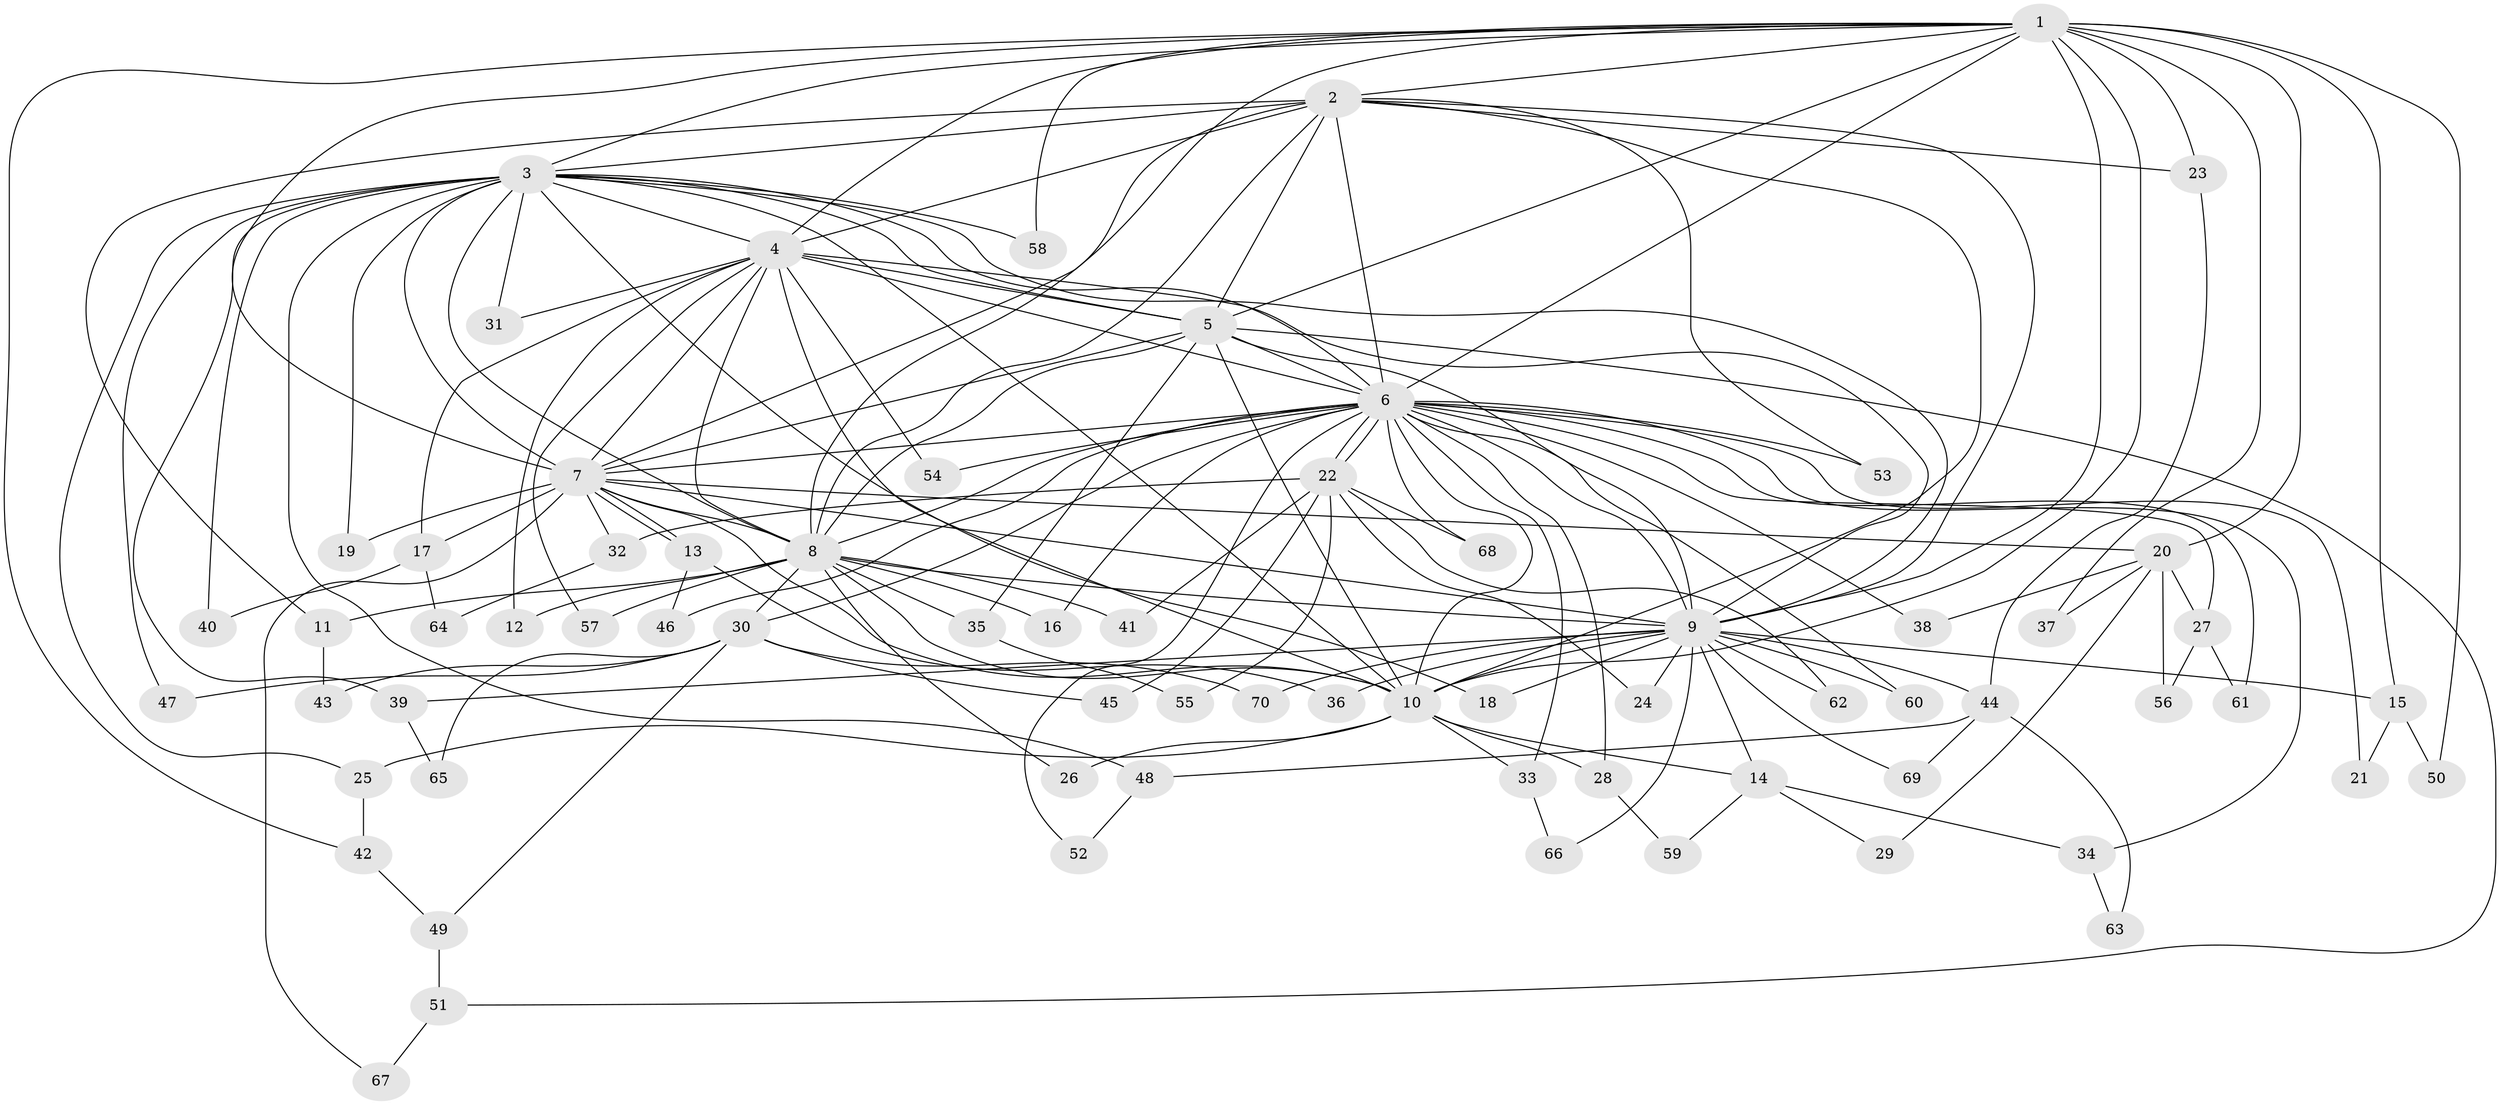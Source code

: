 // coarse degree distribution, {9: 0.02040816326530612, 18: 0.02040816326530612, 14: 0.04081632653061224, 22: 0.02040816326530612, 1: 0.061224489795918366, 4: 0.10204081632653061, 2: 0.5510204081632653, 3: 0.14285714285714285, 8: 0.02040816326530612, 7: 0.02040816326530612}
// Generated by graph-tools (version 1.1) at 2025/46/03/04/25 21:46:54]
// undirected, 70 vertices, 165 edges
graph export_dot {
graph [start="1"]
  node [color=gray90,style=filled];
  1;
  2;
  3;
  4;
  5;
  6;
  7;
  8;
  9;
  10;
  11;
  12;
  13;
  14;
  15;
  16;
  17;
  18;
  19;
  20;
  21;
  22;
  23;
  24;
  25;
  26;
  27;
  28;
  29;
  30;
  31;
  32;
  33;
  34;
  35;
  36;
  37;
  38;
  39;
  40;
  41;
  42;
  43;
  44;
  45;
  46;
  47;
  48;
  49;
  50;
  51;
  52;
  53;
  54;
  55;
  56;
  57;
  58;
  59;
  60;
  61;
  62;
  63;
  64;
  65;
  66;
  67;
  68;
  69;
  70;
  1 -- 2;
  1 -- 3;
  1 -- 4;
  1 -- 5;
  1 -- 6;
  1 -- 7;
  1 -- 8;
  1 -- 9;
  1 -- 10;
  1 -- 15;
  1 -- 20;
  1 -- 23;
  1 -- 37;
  1 -- 42;
  1 -- 50;
  1 -- 58;
  2 -- 3;
  2 -- 4;
  2 -- 5;
  2 -- 6;
  2 -- 7;
  2 -- 8;
  2 -- 9;
  2 -- 10;
  2 -- 11;
  2 -- 23;
  2 -- 53;
  3 -- 4;
  3 -- 5;
  3 -- 6;
  3 -- 7;
  3 -- 8;
  3 -- 9;
  3 -- 10;
  3 -- 18;
  3 -- 19;
  3 -- 25;
  3 -- 31;
  3 -- 39;
  3 -- 40;
  3 -- 47;
  3 -- 48;
  3 -- 58;
  4 -- 5;
  4 -- 6;
  4 -- 7;
  4 -- 8;
  4 -- 9;
  4 -- 10;
  4 -- 12;
  4 -- 17;
  4 -- 31;
  4 -- 54;
  4 -- 57;
  5 -- 6;
  5 -- 7;
  5 -- 8;
  5 -- 9;
  5 -- 10;
  5 -- 35;
  5 -- 51;
  6 -- 7;
  6 -- 8;
  6 -- 9;
  6 -- 10;
  6 -- 16;
  6 -- 21;
  6 -- 22;
  6 -- 22;
  6 -- 27;
  6 -- 28;
  6 -- 30;
  6 -- 33;
  6 -- 34;
  6 -- 38;
  6 -- 46;
  6 -- 52;
  6 -- 53;
  6 -- 54;
  6 -- 60;
  6 -- 61;
  6 -- 68;
  7 -- 8;
  7 -- 9;
  7 -- 10;
  7 -- 13;
  7 -- 13;
  7 -- 17;
  7 -- 19;
  7 -- 20;
  7 -- 32;
  7 -- 67;
  8 -- 9;
  8 -- 10;
  8 -- 11;
  8 -- 12;
  8 -- 16;
  8 -- 26;
  8 -- 30;
  8 -- 35;
  8 -- 41;
  8 -- 57;
  9 -- 10;
  9 -- 14;
  9 -- 15;
  9 -- 18;
  9 -- 24;
  9 -- 36;
  9 -- 39;
  9 -- 44;
  9 -- 60;
  9 -- 62;
  9 -- 66;
  9 -- 69;
  9 -- 70;
  10 -- 14;
  10 -- 25;
  10 -- 26;
  10 -- 28;
  10 -- 33;
  11 -- 43;
  13 -- 36;
  13 -- 46;
  14 -- 29;
  14 -- 34;
  14 -- 59;
  15 -- 21;
  15 -- 50;
  17 -- 40;
  17 -- 64;
  20 -- 27;
  20 -- 29;
  20 -- 37;
  20 -- 38;
  20 -- 56;
  22 -- 24;
  22 -- 32;
  22 -- 41;
  22 -- 45;
  22 -- 55;
  22 -- 62;
  22 -- 68;
  23 -- 44;
  25 -- 42;
  27 -- 56;
  27 -- 61;
  28 -- 59;
  30 -- 43;
  30 -- 45;
  30 -- 47;
  30 -- 49;
  30 -- 65;
  30 -- 70;
  32 -- 64;
  33 -- 66;
  34 -- 63;
  35 -- 55;
  39 -- 65;
  42 -- 49;
  44 -- 48;
  44 -- 63;
  44 -- 69;
  48 -- 52;
  49 -- 51;
  51 -- 67;
}

